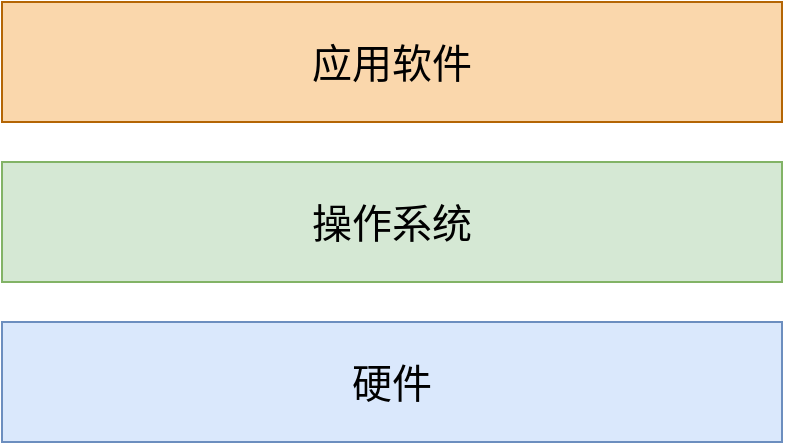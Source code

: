 <mxfile version="15.4.0" type="device"><diagram id="LgWfoJtAJYTlZKY44Twy" name="第 1 页"><mxGraphModel dx="1024" dy="592" grid="1" gridSize="10" guides="1" tooltips="1" connect="1" arrows="1" fold="1" page="1" pageScale="1" pageWidth="827" pageHeight="1169" math="0" shadow="0"><root><mxCell id="0"/><mxCell id="1" parent="0"/><mxCell id="rKIkagRA8ADext5mg1vw-1" value="硬件" style="rounded=0;whiteSpace=wrap;html=1;fontSize=20;fillColor=#dae8fc;strokeColor=#6c8ebf;" vertex="1" parent="1"><mxGeometry x="200" y="360" width="390" height="60" as="geometry"/></mxCell><mxCell id="rKIkagRA8ADext5mg1vw-2" value="操作系统" style="rounded=0;whiteSpace=wrap;html=1;fontSize=20;fillColor=#d5e8d4;strokeColor=#82b366;" vertex="1" parent="1"><mxGeometry x="200" y="280" width="390" height="60" as="geometry"/></mxCell><mxCell id="rKIkagRA8ADext5mg1vw-3" value="应用软件" style="rounded=0;whiteSpace=wrap;html=1;fontSize=20;fillColor=#fad7ac;strokeColor=#b46504;" vertex="1" parent="1"><mxGeometry x="200" y="200" width="390" height="60" as="geometry"/></mxCell></root></mxGraphModel></diagram></mxfile>